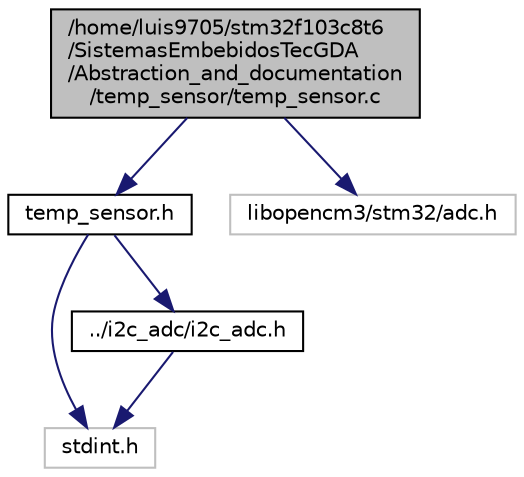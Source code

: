 digraph "/home/luis9705/stm32f103c8t6/SistemasEmbebidosTecGDA/Abstraction_and_documentation/temp_sensor/temp_sensor.c"
{
  edge [fontname="Helvetica",fontsize="10",labelfontname="Helvetica",labelfontsize="10"];
  node [fontname="Helvetica",fontsize="10",shape=record];
  Node0 [label="/home/luis9705/stm32f103c8t6\l/SistemasEmbebidosTecGDA\l/Abstraction_and_documentation\l/temp_sensor/temp_sensor.c",height=0.2,width=0.4,color="black", fillcolor="grey75", style="filled", fontcolor="black"];
  Node0 -> Node1 [color="midnightblue",fontsize="10",style="solid",fontname="Helvetica"];
  Node1 [label="temp_sensor.h",height=0.2,width=0.4,color="black", fillcolor="white", style="filled",URL="$temp__sensor_8h_source.html"];
  Node1 -> Node2 [color="midnightblue",fontsize="10",style="solid",fontname="Helvetica"];
  Node2 [label="stdint.h",height=0.2,width=0.4,color="grey75", fillcolor="white", style="filled"];
  Node1 -> Node3 [color="midnightblue",fontsize="10",style="solid",fontname="Helvetica"];
  Node3 [label="../i2c_adc/i2c_adc.h",height=0.2,width=0.4,color="black", fillcolor="white", style="filled",URL="$i2c__adc_8h_source.html"];
  Node3 -> Node2 [color="midnightblue",fontsize="10",style="solid",fontname="Helvetica"];
  Node0 -> Node4 [color="midnightblue",fontsize="10",style="solid",fontname="Helvetica"];
  Node4 [label="libopencm3/stm32/adc.h",height=0.2,width=0.4,color="grey75", fillcolor="white", style="filled"];
}
